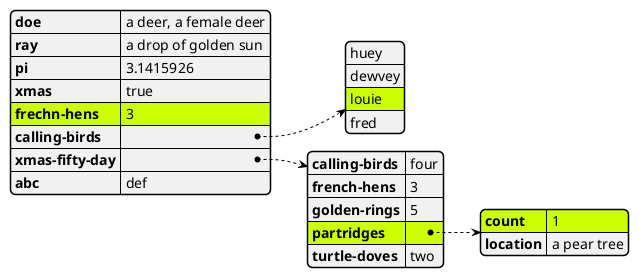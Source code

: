 @startyaml

#highlight "frechn-hens"
#highlight "calling-birds" / 2
#highlight "xmas-fifty-day" / "partridges"
#highlight "xmas-fifty-day" / "partridges" / "count"

doe: "a deer, a female deer"
ray: "a drop of golden sun"
pi: 3.1415926
xmas: true
frechn-hens: 3
calling-birds:
    - huey
    - dewvey
    - louie
    - fred
xmas-fifty-day:
    calling-birds: four
    french-hens: 3
    golden-rings: 5
    partridges: 
        count: 1
        location: "a pear tree"
    turtle-doves: two
abc: def
@endyaml